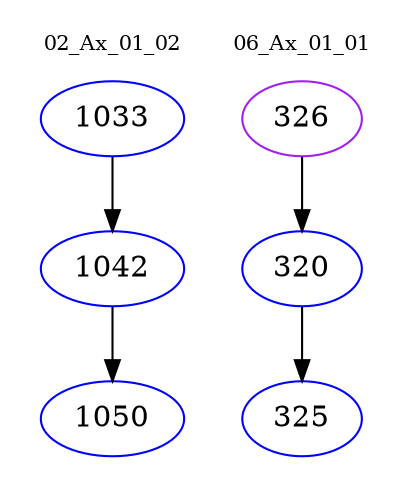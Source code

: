 digraph{
subgraph cluster_0 {
color = white
label = "02_Ax_01_02";
fontsize=10;
T0_1033 [label="1033", color="blue"]
T0_1033 -> T0_1042 [color="black"]
T0_1042 [label="1042", color="blue"]
T0_1042 -> T0_1050 [color="black"]
T0_1050 [label="1050", color="blue"]
}
subgraph cluster_1 {
color = white
label = "06_Ax_01_01";
fontsize=10;
T1_326 [label="326", color="purple"]
T1_326 -> T1_320 [color="black"]
T1_320 [label="320", color="blue"]
T1_320 -> T1_325 [color="black"]
T1_325 [label="325", color="blue"]
}
}
